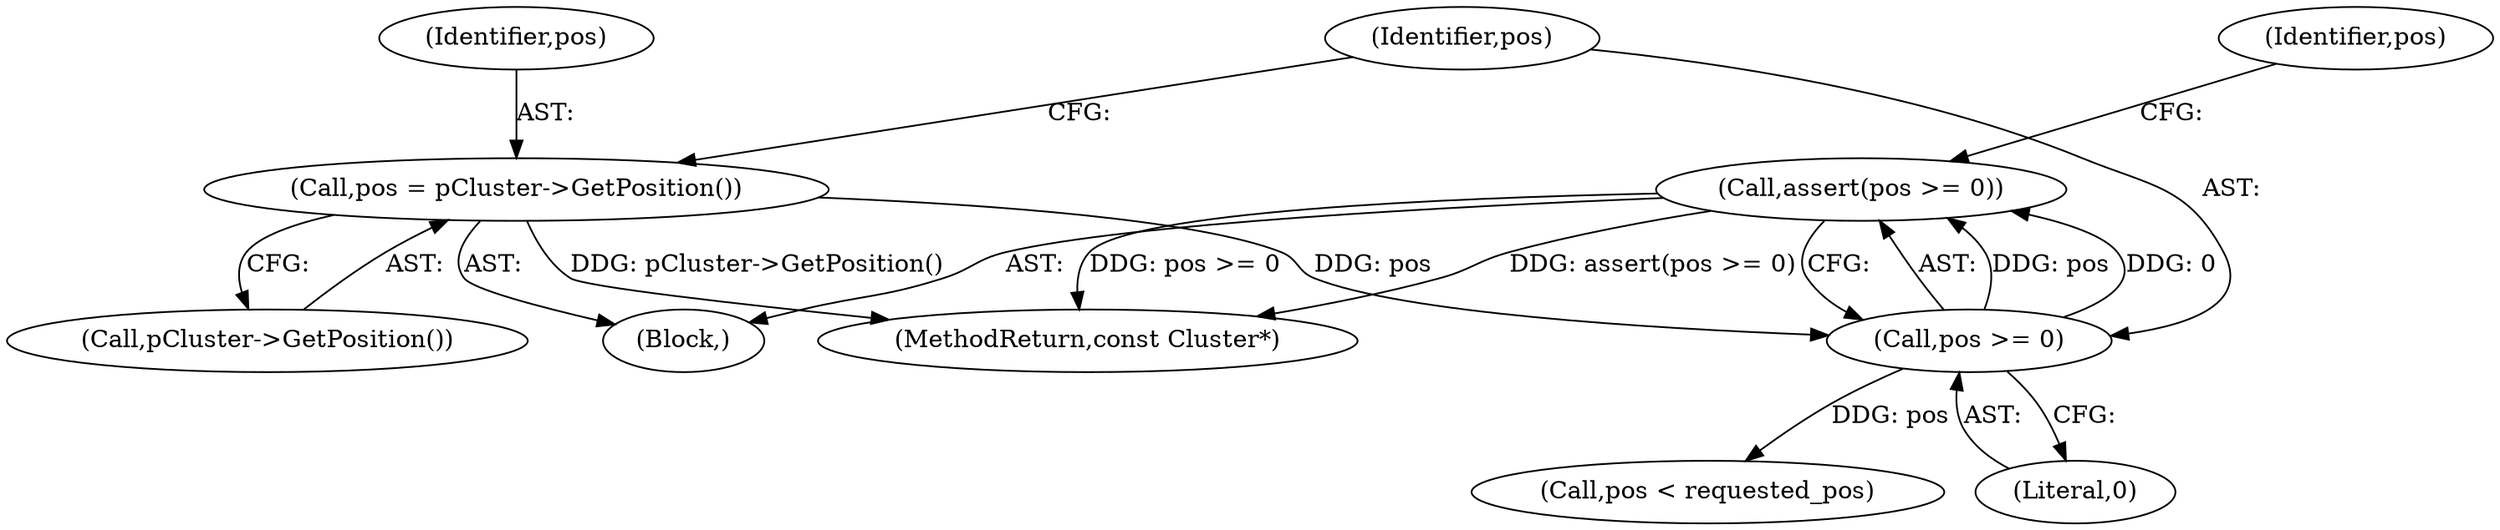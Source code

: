 digraph "0_Android_cc274e2abe8b2a6698a5c47d8aa4bb45f1f9538d_10@API" {
"1000159" [label="(Call,assert(pos >= 0))"];
"1000160" [label="(Call,pos >= 0)"];
"1000156" [label="(Call,pos = pCluster->GetPosition())"];
"1000219" [label="(MethodReturn,const Cluster*)"];
"1000135" [label="(Block,)"];
"1000161" [label="(Identifier,pos)"];
"1000156" [label="(Call,pos = pCluster->GetPosition())"];
"1000158" [label="(Call,pCluster->GetPosition())"];
"1000160" [label="(Call,pos >= 0)"];
"1000159" [label="(Call,assert(pos >= 0))"];
"1000164" [label="(Call,pos < requested_pos)"];
"1000157" [label="(Identifier,pos)"];
"1000165" [label="(Identifier,pos)"];
"1000162" [label="(Literal,0)"];
"1000159" -> "1000135"  [label="AST: "];
"1000159" -> "1000160"  [label="CFG: "];
"1000160" -> "1000159"  [label="AST: "];
"1000165" -> "1000159"  [label="CFG: "];
"1000159" -> "1000219"  [label="DDG: assert(pos >= 0)"];
"1000159" -> "1000219"  [label="DDG: pos >= 0"];
"1000160" -> "1000159"  [label="DDG: pos"];
"1000160" -> "1000159"  [label="DDG: 0"];
"1000160" -> "1000162"  [label="CFG: "];
"1000161" -> "1000160"  [label="AST: "];
"1000162" -> "1000160"  [label="AST: "];
"1000156" -> "1000160"  [label="DDG: pos"];
"1000160" -> "1000164"  [label="DDG: pos"];
"1000156" -> "1000135"  [label="AST: "];
"1000156" -> "1000158"  [label="CFG: "];
"1000157" -> "1000156"  [label="AST: "];
"1000158" -> "1000156"  [label="AST: "];
"1000161" -> "1000156"  [label="CFG: "];
"1000156" -> "1000219"  [label="DDG: pCluster->GetPosition()"];
}
